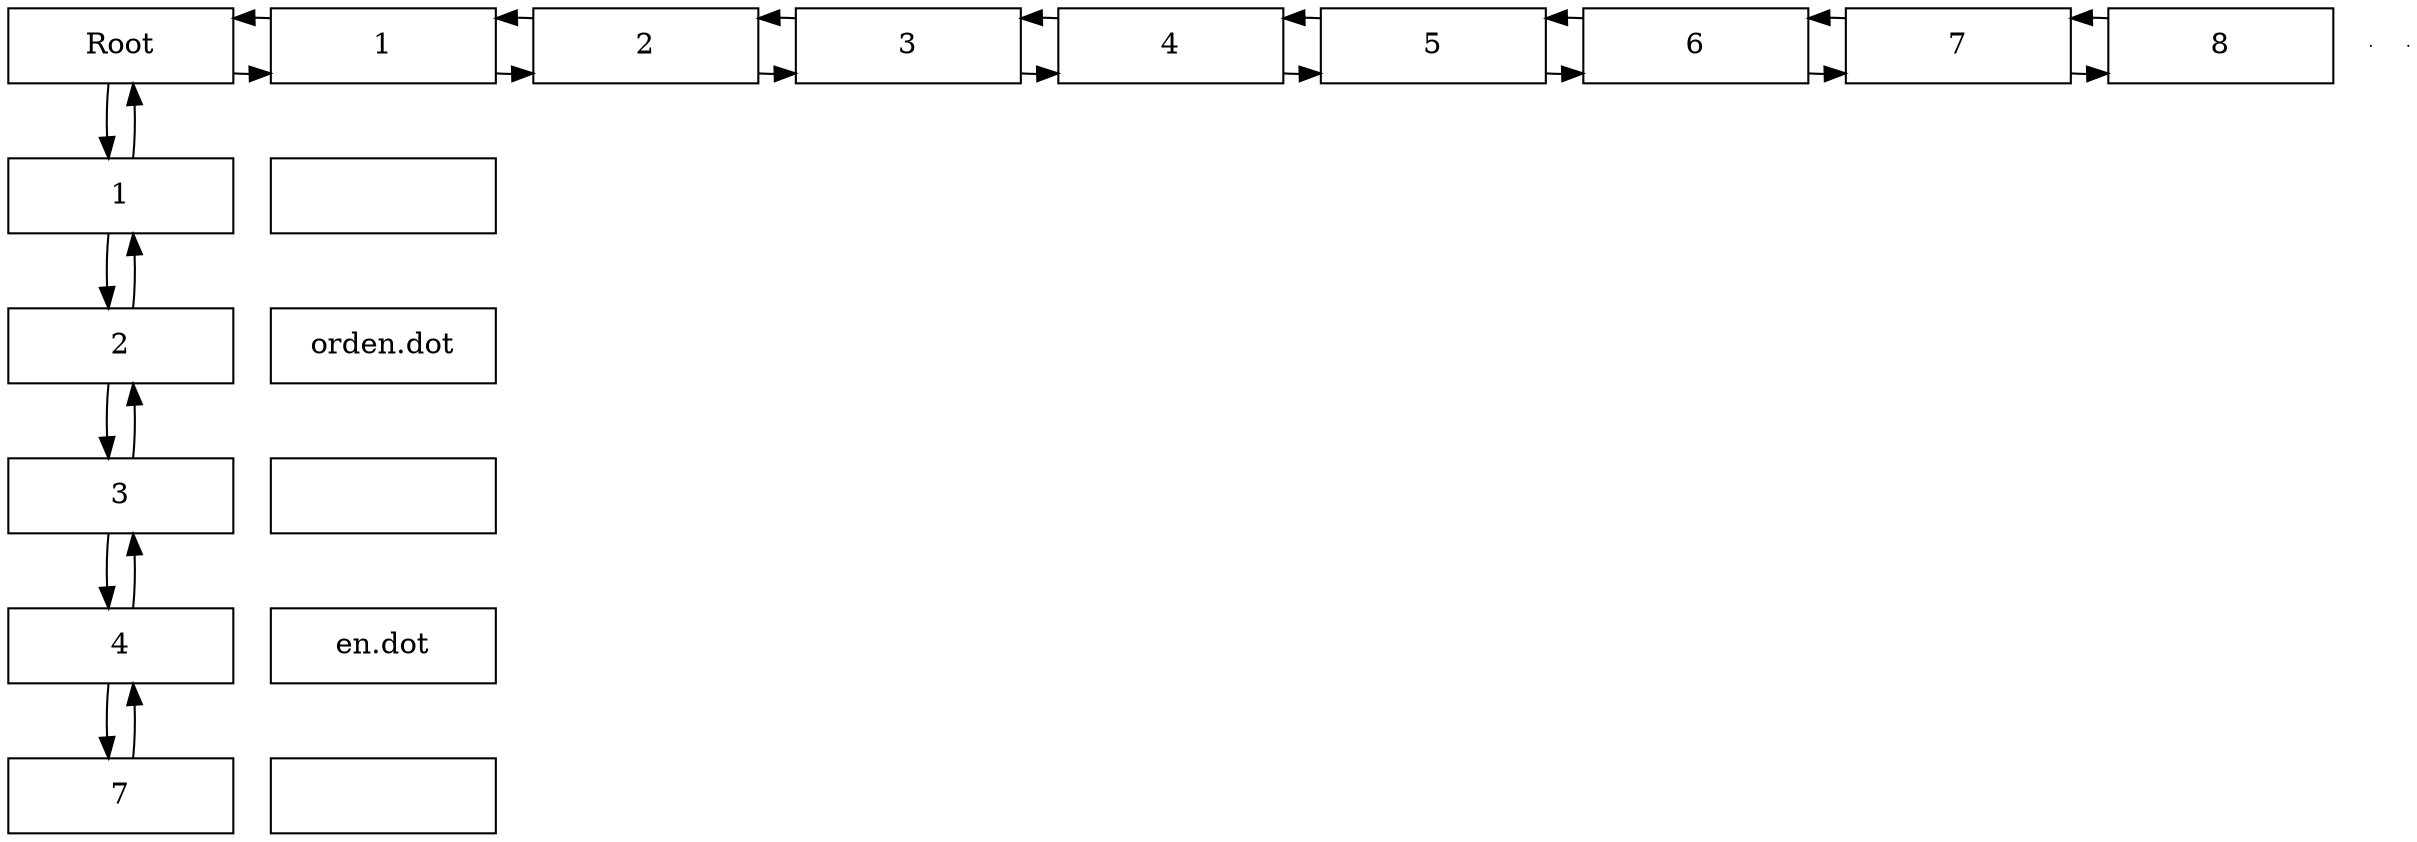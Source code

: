 digraph Matriz { 
node [shape=box]

Root[label = "Root", width=1.5, group = 1];

e0[ shape = point, width = 0 ];
e1[ shape = point, width = 0 ];

U0[label ="1" width = 1.5, group = 1 ];
U1[label ="2" width = 1.5, group = 1 ];
U2[label ="3" width = 1.5, group = 1 ];
U3[label ="4" width = 1.5, group = 1 ];
U4[label ="7" width = 1.5, group = 1 ];

U0->U1;
U1->U0;
U1->U2;
U2->U1;
U2->U3;
U3->U2;
U3->U4;
U4->U3;

A0[label ="1" width = 1.5, group = 2];
A1[label ="2" width = 1.5, group = 3];
A2[label ="3" width = 1.5, group = 4];
A3[label ="4" width = 1.5, group = 5];
A4[label ="5" width = 1.5, group = 6];
A5[label ="6" width = 1.5, group = 7];
A6[label ="7" width = 1.5, group = 8];
A7[label ="8" width = 1.5, group = 9];

A0->A1;
A1->A0;
A1->A2;
A2->A1;
A2->A3;
A3->A2;
A3->A4;
A4->A3;
A4->A5;
A5->A4;
A5->A6;
A6->A5;
A6->A7;
A7->A6;

Root -> U0;
U0 -> Root;
Root -> A0;
A0 -> Root;

{rank = same;Root;A0;A1;A2;A3;A4;A5;A6;A7;}

N0[label ="" width = 1.5, group =3];
N1[label ="orden.dot" width = 1.5, group =5];
N2[label ="" width = 1.5, group =5];
N3[label ="en.dot" width = 1.5, group =9];
N4[label ="" width = 1.5, group =6];


{rank = same;U0;N0;}
{rank = same;U1;N1;}
{rank = same;U2;N2;}
{rank = same;U3;N3;}
{rank = same;U4;N4;}

/*Same define rank Node */
{rank = same;U0;}
{rank = same;U1;}
{rank = same;U2;}
{rank = same;U3;}
{rank = same;U4;}
}
